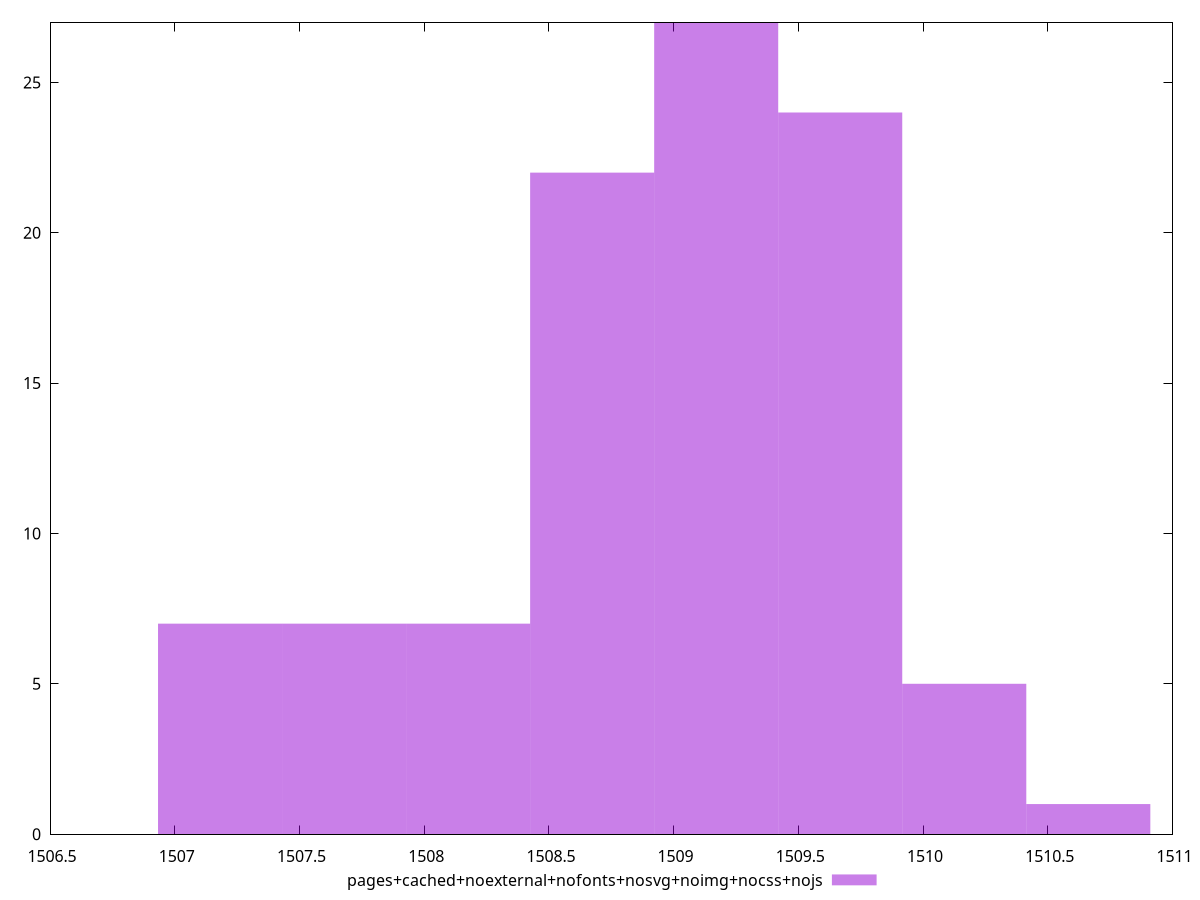 $_pagesCachedNoexternalNofontsNosvgNoimgNocssNojs <<EOF
1509.6679666856724 24
1507.678944331673 7
1508.6734555086725 22
1507.181688743173 7
1509.1707110971724 27
1510.6624778626722 1
1510.1652222741723 5
1508.1761999201726 7
EOF
set key outside below
set terminal pngcairo
set output "report_00004_2020-11-02T20-21-41.718Z/first-contentful-paint/pages+cached+noexternal+nofonts+nosvg+noimg+nocss+nojs//raw_hist.png"
set yrange [0:27]
set boxwidth 0.4972555884998921
set style fill transparent solid 0.5 noborder
plot $_pagesCachedNoexternalNofontsNosvgNoimgNocssNojs title "pages+cached+noexternal+nofonts+nosvg+noimg+nocss+nojs" with boxes ,